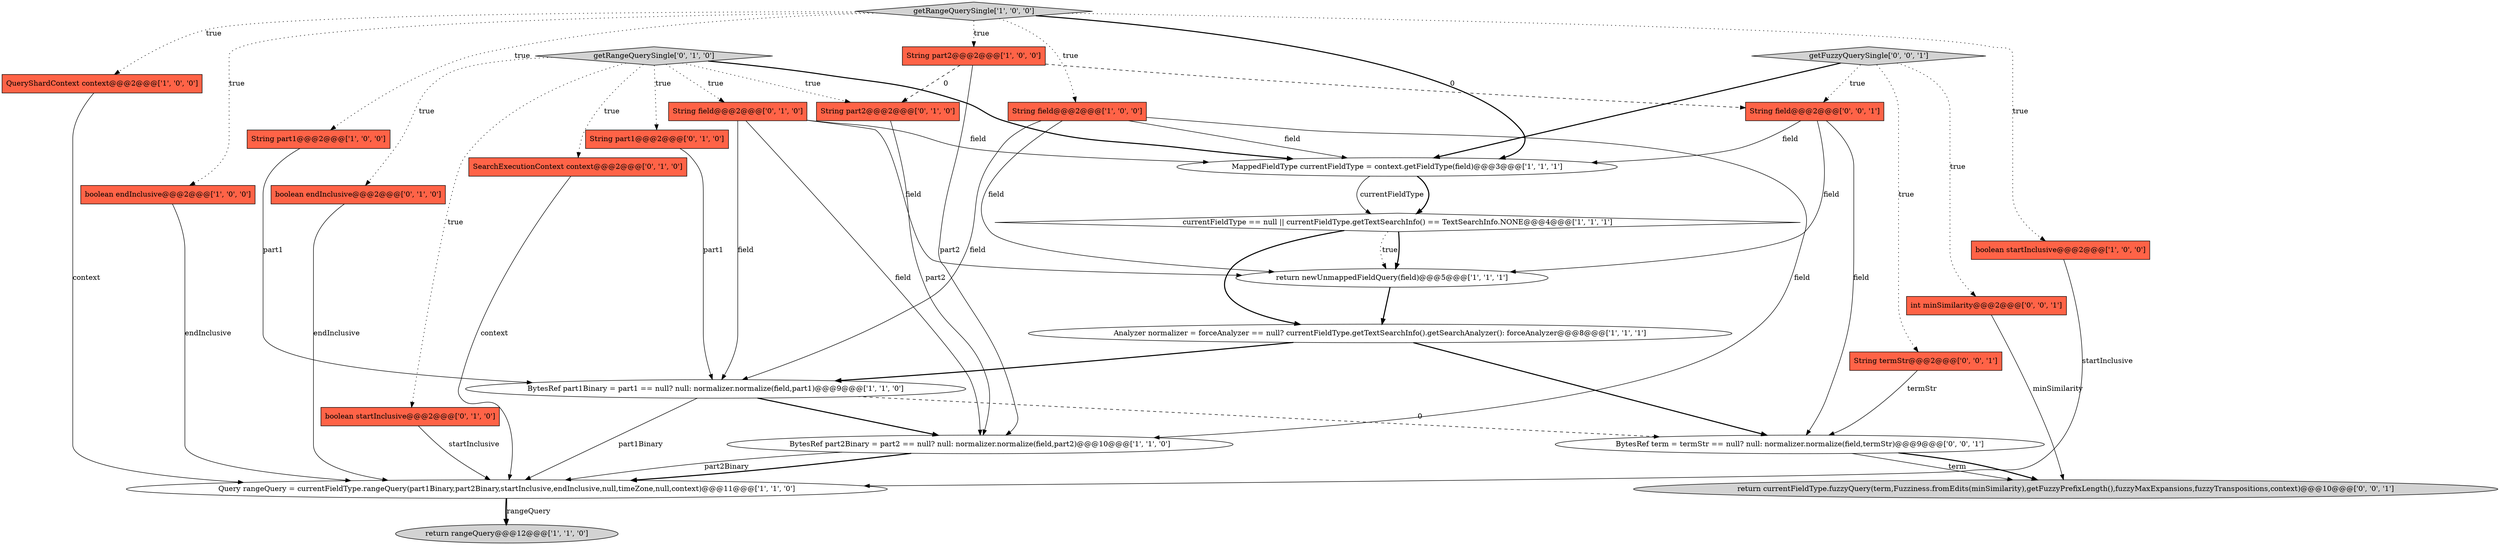 digraph {
12 [style = filled, label = "BytesRef part2Binary = part2 == null? null: normalizer.normalize(field,part2)@@@10@@@['1', '1', '0']", fillcolor = white, shape = ellipse image = "AAA0AAABBB1BBB"];
17 [style = filled, label = "getRangeQuerySingle['0', '1', '0']", fillcolor = lightgray, shape = diamond image = "AAA0AAABBB2BBB"];
6 [style = filled, label = "QueryShardContext context@@@2@@@['1', '0', '0']", fillcolor = tomato, shape = box image = "AAA0AAABBB1BBB"];
24 [style = filled, label = "String termStr@@@2@@@['0', '0', '1']", fillcolor = tomato, shape = box image = "AAA0AAABBB3BBB"];
18 [style = filled, label = "String part1@@@2@@@['0', '1', '0']", fillcolor = tomato, shape = box image = "AAA0AAABBB2BBB"];
7 [style = filled, label = "getRangeQuerySingle['1', '0', '0']", fillcolor = lightgray, shape = diamond image = "AAA0AAABBB1BBB"];
11 [style = filled, label = "String part1@@@2@@@['1', '0', '0']", fillcolor = tomato, shape = box image = "AAA0AAABBB1BBB"];
8 [style = filled, label = "String field@@@2@@@['1', '0', '0']", fillcolor = tomato, shape = box image = "AAA0AAABBB1BBB"];
10 [style = filled, label = "MappedFieldType currentFieldType = context.getFieldType(field)@@@3@@@['1', '1', '1']", fillcolor = white, shape = ellipse image = "AAA0AAABBB1BBB"];
5 [style = filled, label = "Query rangeQuery = currentFieldType.rangeQuery(part1Binary,part2Binary,startInclusive,endInclusive,null,timeZone,null,context)@@@11@@@['1', '1', '0']", fillcolor = white, shape = ellipse image = "AAA0AAABBB1BBB"];
13 [style = filled, label = "BytesRef part1Binary = part1 == null? null: normalizer.normalize(field,part1)@@@9@@@['1', '1', '0']", fillcolor = white, shape = ellipse image = "AAA0AAABBB1BBB"];
3 [style = filled, label = "currentFieldType == null || currentFieldType.getTextSearchInfo() == TextSearchInfo.NONE@@@4@@@['1', '1', '1']", fillcolor = white, shape = diamond image = "AAA0AAABBB1BBB"];
22 [style = filled, label = "BytesRef term = termStr == null? null: normalizer.normalize(field,termStr)@@@9@@@['0', '0', '1']", fillcolor = white, shape = ellipse image = "AAA0AAABBB3BBB"];
23 [style = filled, label = "return currentFieldType.fuzzyQuery(term,Fuzziness.fromEdits(minSimilarity),getFuzzyPrefixLength(),fuzzyMaxExpansions,fuzzyTranspositions,context)@@@10@@@['0', '0', '1']", fillcolor = lightgray, shape = ellipse image = "AAA0AAABBB3BBB"];
27 [style = filled, label = "String field@@@2@@@['0', '0', '1']", fillcolor = tomato, shape = box image = "AAA0AAABBB3BBB"];
20 [style = filled, label = "boolean startInclusive@@@2@@@['0', '1', '0']", fillcolor = tomato, shape = box image = "AAA0AAABBB2BBB"];
21 [style = filled, label = "String part2@@@2@@@['0', '1', '0']", fillcolor = tomato, shape = box image = "AAA1AAABBB2BBB"];
1 [style = filled, label = "boolean endInclusive@@@2@@@['1', '0', '0']", fillcolor = tomato, shape = box image = "AAA0AAABBB1BBB"];
14 [style = filled, label = "String part2@@@2@@@['1', '0', '0']", fillcolor = tomato, shape = box image = "AAA1AAABBB1BBB"];
25 [style = filled, label = "getFuzzyQuerySingle['0', '0', '1']", fillcolor = lightgray, shape = diamond image = "AAA0AAABBB3BBB"];
19 [style = filled, label = "SearchExecutionContext context@@@2@@@['0', '1', '0']", fillcolor = tomato, shape = box image = "AAA0AAABBB2BBB"];
0 [style = filled, label = "Analyzer normalizer = forceAnalyzer == null? currentFieldType.getTextSearchInfo().getSearchAnalyzer(): forceAnalyzer@@@8@@@['1', '1', '1']", fillcolor = white, shape = ellipse image = "AAA0AAABBB1BBB"];
4 [style = filled, label = "return rangeQuery@@@12@@@['1', '1', '0']", fillcolor = lightgray, shape = ellipse image = "AAA0AAABBB1BBB"];
16 [style = filled, label = "boolean endInclusive@@@2@@@['0', '1', '0']", fillcolor = tomato, shape = box image = "AAA0AAABBB2BBB"];
9 [style = filled, label = "return newUnmappedFieldQuery(field)@@@5@@@['1', '1', '1']", fillcolor = white, shape = ellipse image = "AAA0AAABBB1BBB"];
26 [style = filled, label = "int minSimilarity@@@2@@@['0', '0', '1']", fillcolor = tomato, shape = box image = "AAA0AAABBB3BBB"];
2 [style = filled, label = "boolean startInclusive@@@2@@@['1', '0', '0']", fillcolor = tomato, shape = box image = "AAA0AAABBB1BBB"];
15 [style = filled, label = "String field@@@2@@@['0', '1', '0']", fillcolor = tomato, shape = box image = "AAA0AAABBB2BBB"];
19->5 [style = solid, label="context"];
27->10 [style = solid, label="field"];
17->10 [style = bold, label=""];
7->2 [style = dotted, label="true"];
17->20 [style = dotted, label="true"];
7->6 [style = dotted, label="true"];
8->9 [style = solid, label="field"];
9->0 [style = bold, label=""];
0->13 [style = bold, label=""];
12->5 [style = bold, label=""];
17->18 [style = dotted, label="true"];
7->10 [style = bold, label=""];
15->10 [style = solid, label="field"];
22->23 [style = solid, label="term"];
10->3 [style = bold, label=""];
25->24 [style = dotted, label="true"];
3->9 [style = dotted, label="true"];
11->13 [style = solid, label="part1"];
2->5 [style = solid, label="startInclusive"];
22->23 [style = bold, label=""];
24->22 [style = solid, label="termStr"];
14->27 [style = dashed, label="0"];
20->5 [style = solid, label="startInclusive"];
6->5 [style = solid, label="context"];
3->0 [style = bold, label=""];
26->23 [style = solid, label="minSimilarity"];
15->13 [style = solid, label="field"];
17->16 [style = dotted, label="true"];
3->9 [style = bold, label=""];
16->5 [style = solid, label="endInclusive"];
8->12 [style = solid, label="field"];
8->13 [style = solid, label="field"];
27->22 [style = solid, label="field"];
13->12 [style = bold, label=""];
17->15 [style = dotted, label="true"];
7->11 [style = dotted, label="true"];
27->9 [style = solid, label="field"];
18->13 [style = solid, label="part1"];
15->9 [style = solid, label="field"];
0->22 [style = bold, label=""];
5->4 [style = bold, label=""];
17->19 [style = dotted, label="true"];
1->5 [style = solid, label="endInclusive"];
14->12 [style = solid, label="part2"];
21->12 [style = solid, label="part2"];
25->10 [style = bold, label=""];
14->21 [style = dashed, label="0"];
5->4 [style = solid, label="rangeQuery"];
15->12 [style = solid, label="field"];
7->1 [style = dotted, label="true"];
7->8 [style = dotted, label="true"];
13->5 [style = solid, label="part1Binary"];
17->21 [style = dotted, label="true"];
25->27 [style = dotted, label="true"];
13->22 [style = dashed, label="0"];
12->5 [style = solid, label="part2Binary"];
25->26 [style = dotted, label="true"];
10->3 [style = solid, label="currentFieldType"];
8->10 [style = solid, label="field"];
7->14 [style = dotted, label="true"];
}
